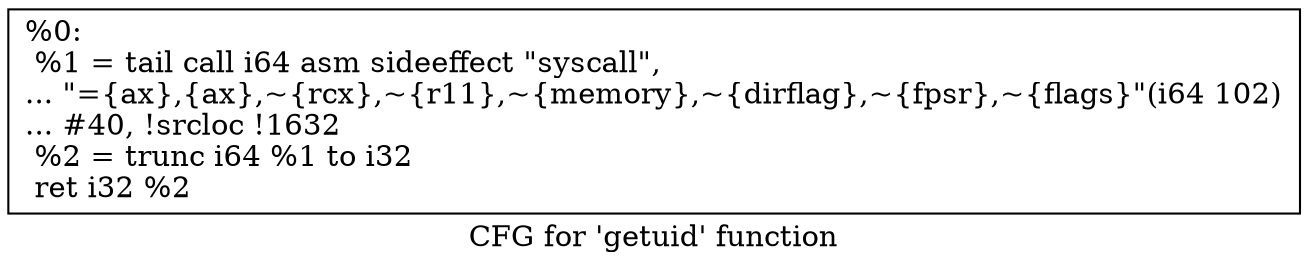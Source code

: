 digraph "CFG for 'getuid' function" {
	label="CFG for 'getuid' function";

	Node0x1a9e1d0 [shape=record,label="{%0:\l  %1 = tail call i64 asm sideeffect \"syscall\",\l... \"=\{ax\},\{ax\},~\{rcx\},~\{r11\},~\{memory\},~\{dirflag\},~\{fpsr\},~\{flags\}\"(i64 102)\l... #40, !srcloc !1632\l  %2 = trunc i64 %1 to i32\l  ret i32 %2\l}"];
}
